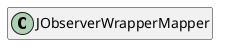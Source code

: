 @startuml
set namespaceSeparator \\
hide members
hide << alias >> circle

class JObserverWrapperMapper
@enduml
